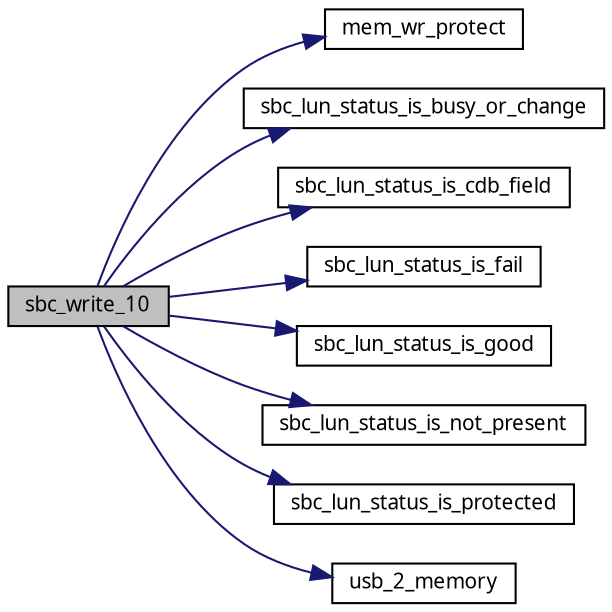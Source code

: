 digraph G
{
  edge [fontname="FreeSans.ttf",fontsize=10,labelfontname="FreeSans.ttf",labelfontsize=10];
  node [fontname="FreeSans.ttf",fontsize=10,shape=record];
  rankdir=LR;
  Node1 [label="sbc_write_10",height=0.2,width=0.4,color="black", fillcolor="grey75", style="filled" fontcolor="black"];
  Node1 -> Node2 [color="midnightblue",fontsize=10,style="solid",fontname="FreeSans.ttf"];
  Node2 [label="mem_wr_protect",height=0.2,width=0.4,color="black", fillcolor="white", style="filled",URL="$a00031.html#f4b64acad5f46d01e082d7a7301078df",tooltip="This function return is the write protected mode."];
  Node1 -> Node3 [color="midnightblue",fontsize=10,style="solid",fontname="FreeSans.ttf"];
  Node3 [label="sbc_lun_status_is_busy_or_change",height=0.2,width=0.4,color="black", fillcolor="white", style="filled",URL="$a00047.html#070e6444e67e90bc02263d8c7120f639",tooltip="This fonction send the UFI status busy and change."];
  Node1 -> Node4 [color="midnightblue",fontsize=10,style="solid",fontname="FreeSans.ttf"];
  Node4 [label="sbc_lun_status_is_cdb_field",height=0.2,width=0.4,color="black", fillcolor="white", style="filled",URL="$a00047.html#5634cbe8140cfb07e11955c5deac1521",tooltip="This fonction send the UFI status FAIL because CDB field is invalid."];
  Node1 -> Node5 [color="midnightblue",fontsize=10,style="solid",fontname="FreeSans.ttf"];
  Node5 [label="sbc_lun_status_is_fail",height=0.2,width=0.4,color="black", fillcolor="white", style="filled",URL="$a00047.html#8f9fe80f550dbf8d9c3c60516bb6dad6",tooltip="This fonction send the UFI status FAIL."];
  Node1 -> Node6 [color="midnightblue",fontsize=10,style="solid",fontname="FreeSans.ttf"];
  Node6 [label="sbc_lun_status_is_good",height=0.2,width=0.4,color="black", fillcolor="white", style="filled",URL="$a00047.html#6a32a04cfe5f86c7200512a2dee798f8",tooltip="This fonction send the UFI status GOOD."];
  Node1 -> Node7 [color="midnightblue",fontsize=10,style="solid",fontname="FreeSans.ttf"];
  Node7 [label="sbc_lun_status_is_not_present",height=0.2,width=0.4,color="black", fillcolor="white", style="filled",URL="$a00047.html#03f2e185631cefb98ce3076deb698640",tooltip="This fonction send the UFI status &quot;lun not present&quot;."];
  Node1 -> Node8 [color="midnightblue",fontsize=10,style="solid",fontname="FreeSans.ttf"];
  Node8 [label="sbc_lun_status_is_protected",height=0.2,width=0.4,color="black", fillcolor="white", style="filled",URL="$a00047.html#f4f9cd3f5771069c76997ba86944bffc",tooltip="This fonction send the UFI status FAIL because write protection."];
  Node1 -> Node9 [color="midnightblue",fontsize=10,style="solid",fontname="FreeSans.ttf"];
  Node9 [label="usb_2_memory",height=0.2,width=0.4,color="black", fillcolor="white", style="filled",URL="$a00031.html#009fb70f78b2582820da7d32ecbcb44f",tooltip="This function transfer a data from usb to memory."];
}
